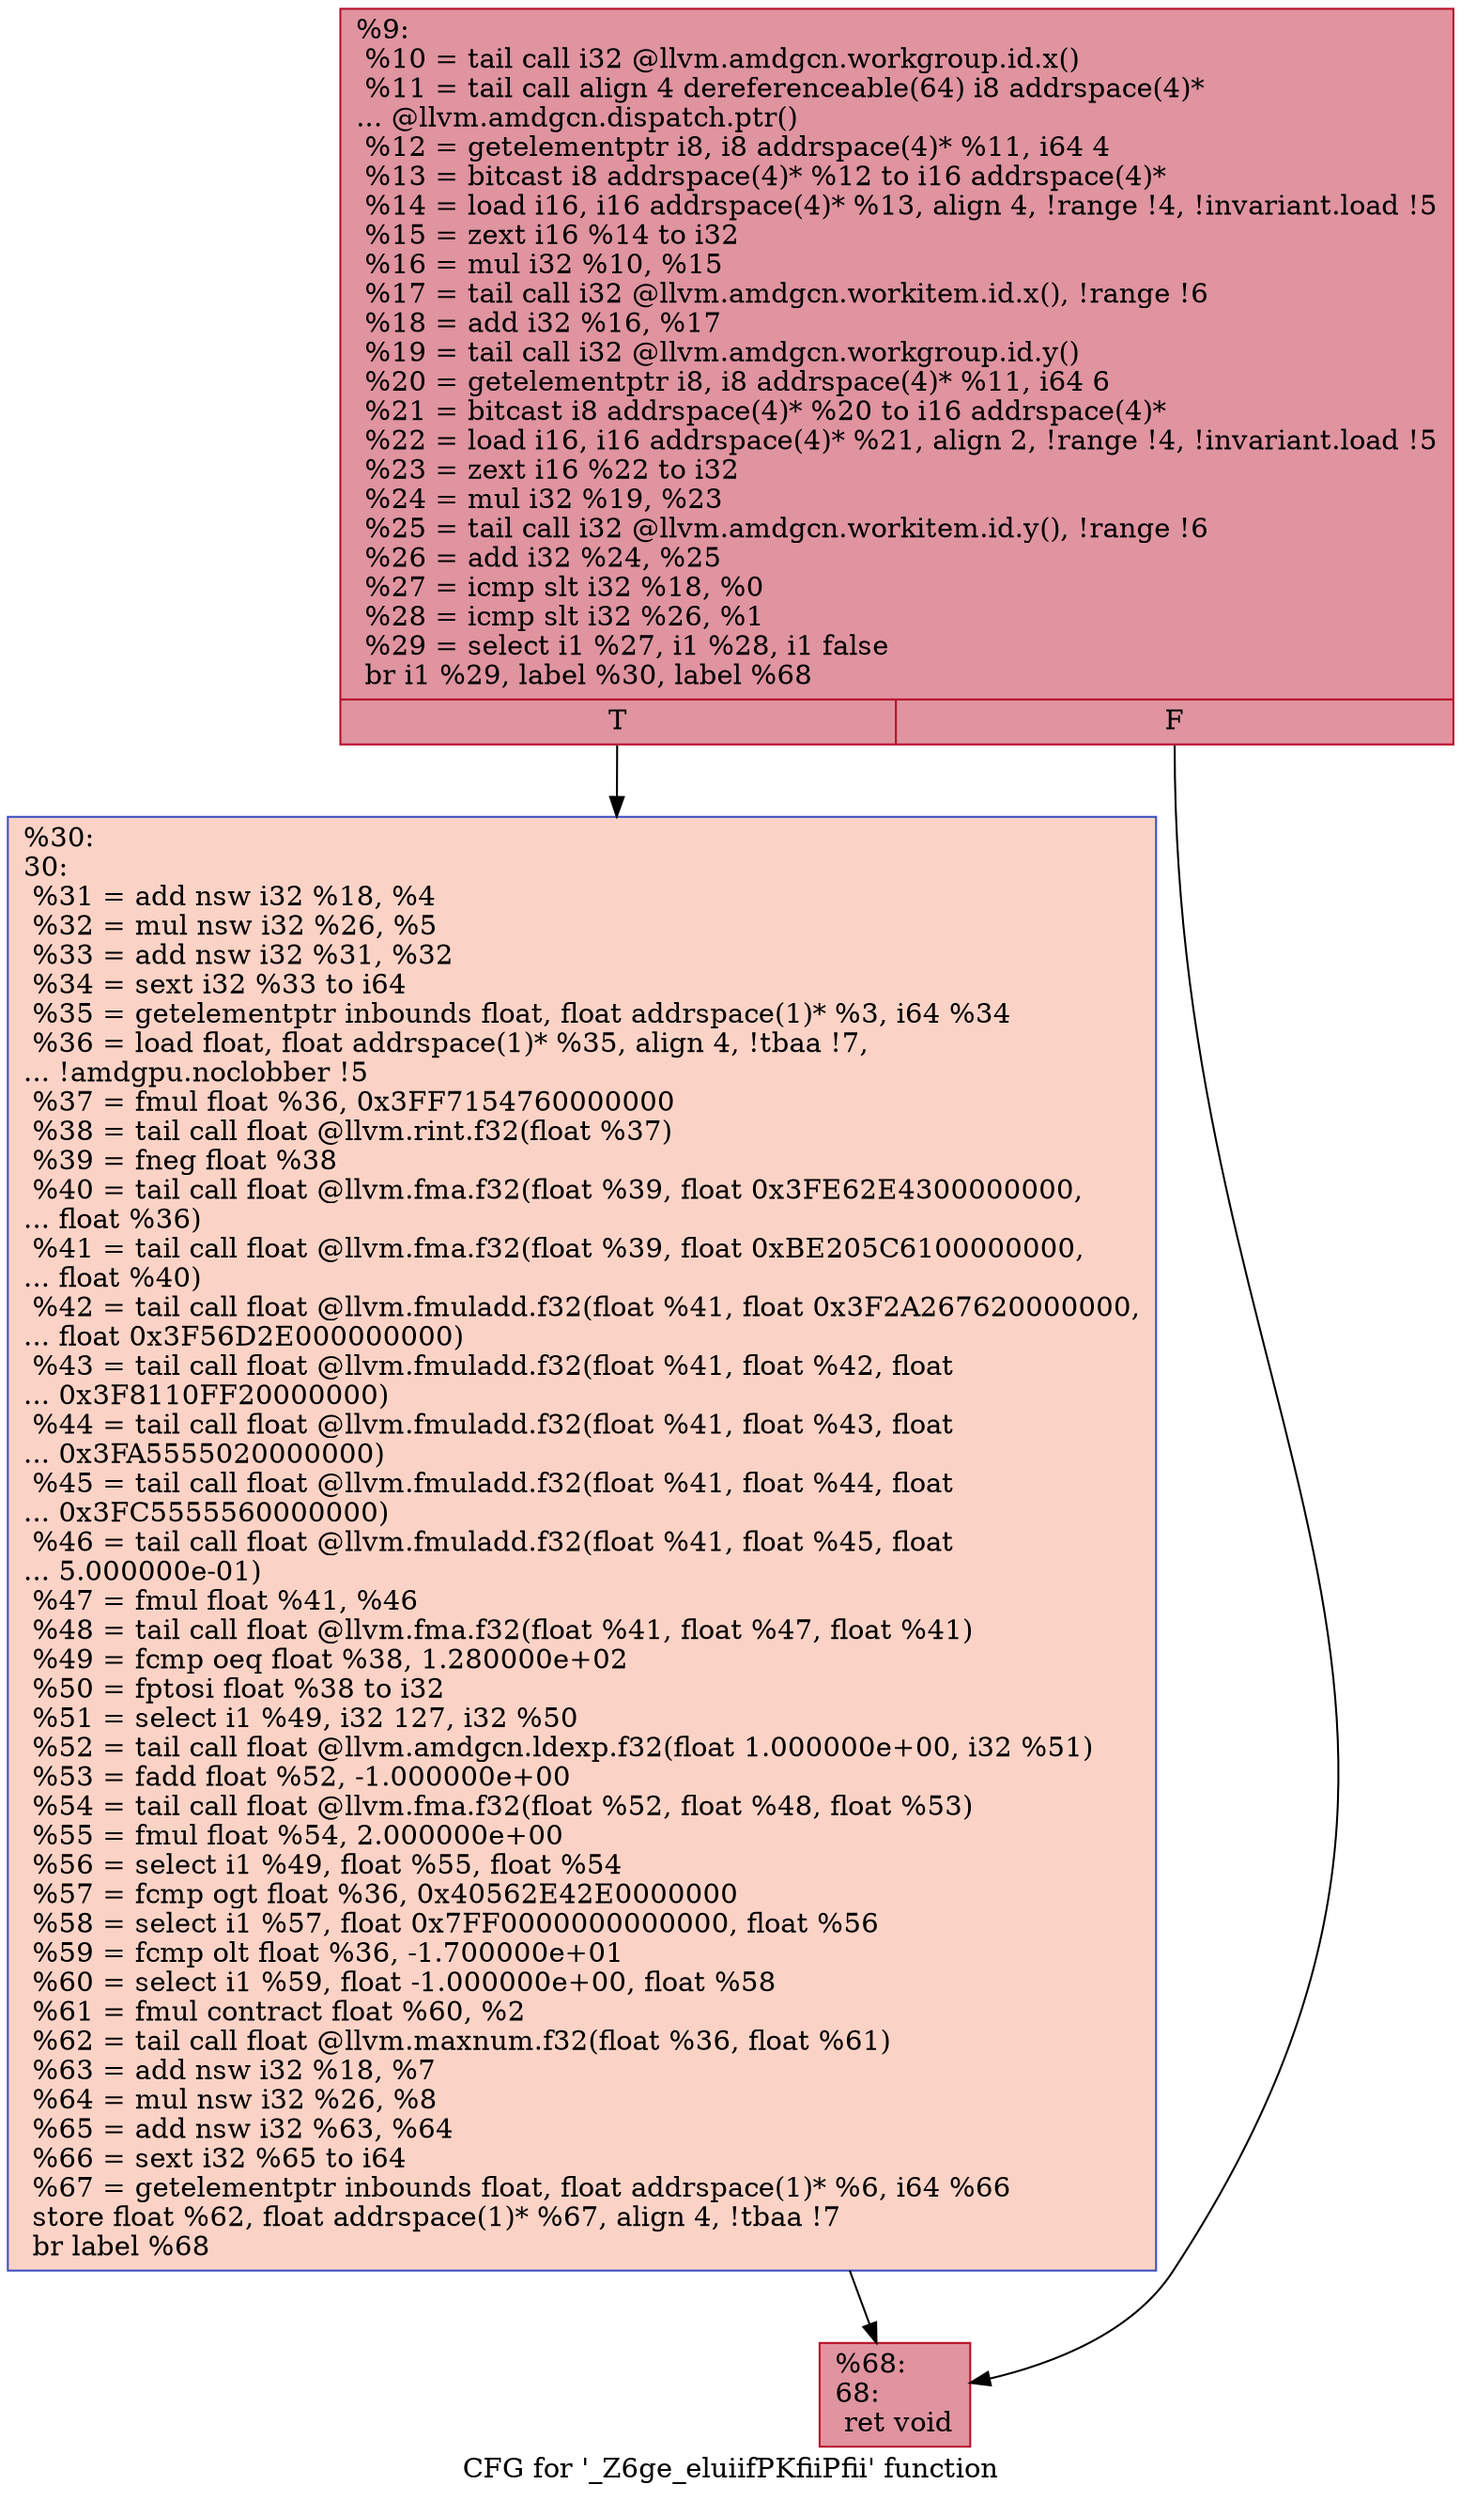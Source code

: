 digraph "CFG for '_Z6ge_eluiifPKfiiPfii' function" {
	label="CFG for '_Z6ge_eluiifPKfiiPfii' function";

	Node0x5d352c0 [shape=record,color="#b70d28ff", style=filled, fillcolor="#b70d2870",label="{%9:\l  %10 = tail call i32 @llvm.amdgcn.workgroup.id.x()\l  %11 = tail call align 4 dereferenceable(64) i8 addrspace(4)*\l... @llvm.amdgcn.dispatch.ptr()\l  %12 = getelementptr i8, i8 addrspace(4)* %11, i64 4\l  %13 = bitcast i8 addrspace(4)* %12 to i16 addrspace(4)*\l  %14 = load i16, i16 addrspace(4)* %13, align 4, !range !4, !invariant.load !5\l  %15 = zext i16 %14 to i32\l  %16 = mul i32 %10, %15\l  %17 = tail call i32 @llvm.amdgcn.workitem.id.x(), !range !6\l  %18 = add i32 %16, %17\l  %19 = tail call i32 @llvm.amdgcn.workgroup.id.y()\l  %20 = getelementptr i8, i8 addrspace(4)* %11, i64 6\l  %21 = bitcast i8 addrspace(4)* %20 to i16 addrspace(4)*\l  %22 = load i16, i16 addrspace(4)* %21, align 2, !range !4, !invariant.load !5\l  %23 = zext i16 %22 to i32\l  %24 = mul i32 %19, %23\l  %25 = tail call i32 @llvm.amdgcn.workitem.id.y(), !range !6\l  %26 = add i32 %24, %25\l  %27 = icmp slt i32 %18, %0\l  %28 = icmp slt i32 %26, %1\l  %29 = select i1 %27, i1 %28, i1 false\l  br i1 %29, label %30, label %68\l|{<s0>T|<s1>F}}"];
	Node0x5d352c0:s0 -> Node0x5d39860;
	Node0x5d352c0:s1 -> Node0x5d398f0;
	Node0x5d39860 [shape=record,color="#3d50c3ff", style=filled, fillcolor="#f59c7d70",label="{%30:\l30:                                               \l  %31 = add nsw i32 %18, %4\l  %32 = mul nsw i32 %26, %5\l  %33 = add nsw i32 %31, %32\l  %34 = sext i32 %33 to i64\l  %35 = getelementptr inbounds float, float addrspace(1)* %3, i64 %34\l  %36 = load float, float addrspace(1)* %35, align 4, !tbaa !7,\l... !amdgpu.noclobber !5\l  %37 = fmul float %36, 0x3FF7154760000000\l  %38 = tail call float @llvm.rint.f32(float %37)\l  %39 = fneg float %38\l  %40 = tail call float @llvm.fma.f32(float %39, float 0x3FE62E4300000000,\l... float %36)\l  %41 = tail call float @llvm.fma.f32(float %39, float 0xBE205C6100000000,\l... float %40)\l  %42 = tail call float @llvm.fmuladd.f32(float %41, float 0x3F2A267620000000,\l... float 0x3F56D2E000000000)\l  %43 = tail call float @llvm.fmuladd.f32(float %41, float %42, float\l... 0x3F8110FF20000000)\l  %44 = tail call float @llvm.fmuladd.f32(float %41, float %43, float\l... 0x3FA5555020000000)\l  %45 = tail call float @llvm.fmuladd.f32(float %41, float %44, float\l... 0x3FC5555560000000)\l  %46 = tail call float @llvm.fmuladd.f32(float %41, float %45, float\l... 5.000000e-01)\l  %47 = fmul float %41, %46\l  %48 = tail call float @llvm.fma.f32(float %41, float %47, float %41)\l  %49 = fcmp oeq float %38, 1.280000e+02\l  %50 = fptosi float %38 to i32\l  %51 = select i1 %49, i32 127, i32 %50\l  %52 = tail call float @llvm.amdgcn.ldexp.f32(float 1.000000e+00, i32 %51)\l  %53 = fadd float %52, -1.000000e+00\l  %54 = tail call float @llvm.fma.f32(float %52, float %48, float %53)\l  %55 = fmul float %54, 2.000000e+00\l  %56 = select i1 %49, float %55, float %54\l  %57 = fcmp ogt float %36, 0x40562E42E0000000\l  %58 = select i1 %57, float 0x7FF0000000000000, float %56\l  %59 = fcmp olt float %36, -1.700000e+01\l  %60 = select i1 %59, float -1.000000e+00, float %58\l  %61 = fmul contract float %60, %2\l  %62 = tail call float @llvm.maxnum.f32(float %36, float %61)\l  %63 = add nsw i32 %18, %7\l  %64 = mul nsw i32 %26, %8\l  %65 = add nsw i32 %63, %64\l  %66 = sext i32 %65 to i64\l  %67 = getelementptr inbounds float, float addrspace(1)* %6, i64 %66\l  store float %62, float addrspace(1)* %67, align 4, !tbaa !7\l  br label %68\l}"];
	Node0x5d39860 -> Node0x5d398f0;
	Node0x5d398f0 [shape=record,color="#b70d28ff", style=filled, fillcolor="#b70d2870",label="{%68:\l68:                                               \l  ret void\l}"];
}
